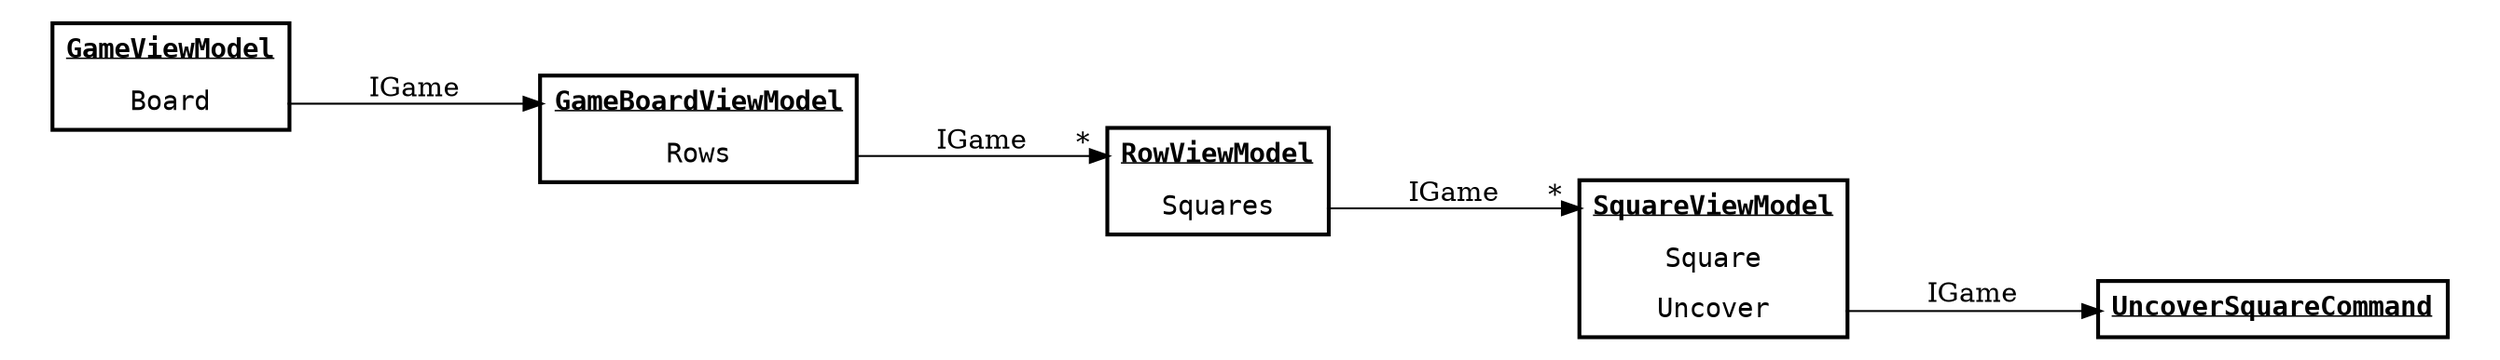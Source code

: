 digraph G {
    node [shape=none,fontname=Consolas,margin="0.3,0.1"]
    rankdir=LR

    GameVM [
      label =<<TABLE BORDER="2" CELLBORDER="0" CELLSPACING="1" CELLPADDING="5">
                      <TR><TD PORT="header"><B><U>GameViewModel</U></B></TD></TR>
                      <TR><TD PORT="Board">Board</TD></TR>
                  </TABLE>>
    ]

    BoardVM [
      label =<<TABLE BORDER="2" CELLBORDER="0" CELLSPACING="1" CELLPADDING="5">
                      <TR><TD PORT="header"><B><U>GameBoardViewModel</U></B></TD></TR>
                      <TR><TD PORT="Rows">Rows</TD></TR>
                  </TABLE>>
    ]

    RowVM [
        label =<<TABLE BORDER="2" CELLBORDER="0" CELLSPACING="1" CELLPADDING="5">
                      <TR><TD PORT="header"><B><U>RowViewModel</U></B></TD></TR>
                      <TR><TD PORT="Squares">Squares</TD></TR>
                  </TABLE>>
    ]

    SquareVM [
        label =<<TABLE BORDER="2" CELLBORDER="0" CELLSPACING="1" CELLPADDING="5">
                      <TR><TD PORT="header"><B><U>SquareViewModel</U></B></TD></TR>
                      <TR><TD PORT="Square">Square</TD></TR>
                      <TR><TD PORT="Uncover">Uncover</TD></TR>
                  </TABLE>>
    ]

    Uncover [
        label =<<TABLE BORDER="2" CELLBORDER="0" CELLSPACING="1" CELLPADDING="5">
                      <TR><TD PORT="header"><B><U>UncoverSquareCommand</U></B></TD></TR>
                  </TABLE>>
    ]

    GameVM:Board -> BoardVM:header [label="IGame"]
    BoardVM:Rows -> RowVM:header [headlabel="*",labeldistance=1.5,label="IGame"]
    RowVM:Squares -> SquareVM:header [headlabel="*",labeldistance=1.5,label="IGame"]
    SquareVM:Uncover -> Uncover:header [label="IGame"]
}